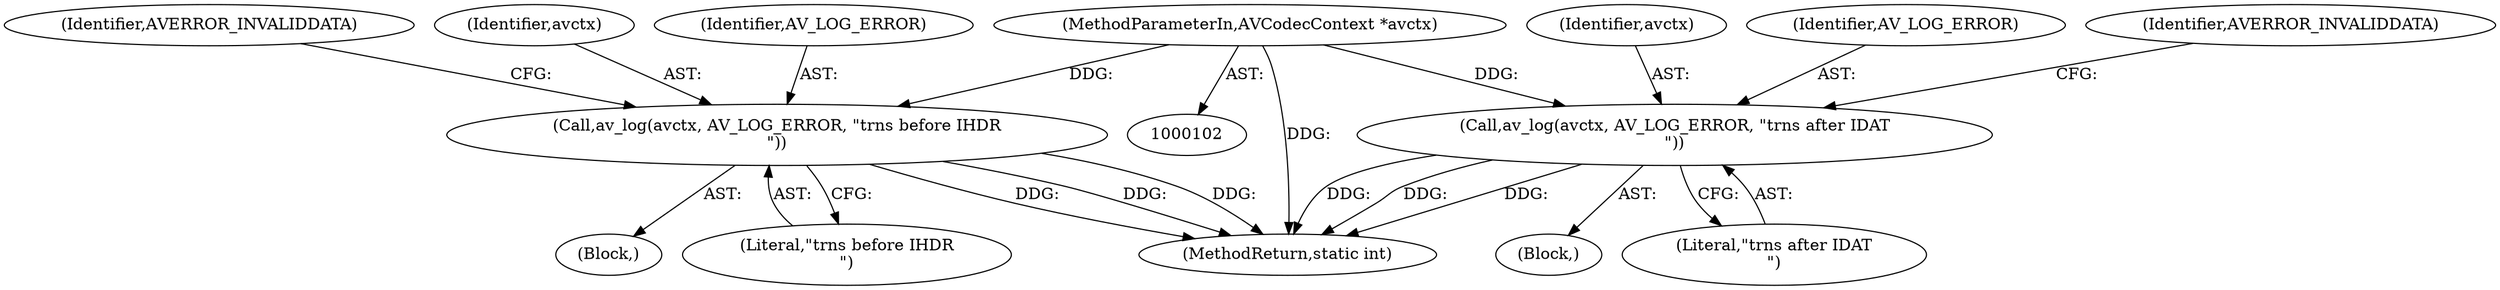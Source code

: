 digraph "0_FFmpeg_e477f09d0b3619f3d29173b2cd593e17e2d1978e_0@pointer" {
"1000103" [label="(MethodParameterIn,AVCodecContext *avctx)"];
"1000117" [label="(Call,av_log(avctx, AV_LOG_ERROR, \"trns before IHDR\n\"))"];
"1000130" [label="(Call,av_log(avctx, AV_LOG_ERROR, \"trns after IDAT\n\"))"];
"1000129" [label="(Block,)"];
"1000133" [label="(Literal,\"trns after IDAT\n\")"];
"1000117" [label="(Call,av_log(avctx, AV_LOG_ERROR, \"trns before IHDR\n\"))"];
"1000131" [label="(Identifier,avctx)"];
"1000132" [label="(Identifier,AV_LOG_ERROR)"];
"1000103" [label="(MethodParameterIn,AVCodecContext *avctx)"];
"1000120" [label="(Literal,\"trns before IHDR\n\")"];
"1000122" [label="(Identifier,AVERROR_INVALIDDATA)"];
"1000118" [label="(Identifier,avctx)"];
"1000119" [label="(Identifier,AV_LOG_ERROR)"];
"1000135" [label="(Identifier,AVERROR_INVALIDDATA)"];
"1000116" [label="(Block,)"];
"1000130" [label="(Call,av_log(avctx, AV_LOG_ERROR, \"trns after IDAT\n\"))"];
"1000296" [label="(MethodReturn,static int)"];
"1000103" -> "1000102"  [label="AST: "];
"1000103" -> "1000296"  [label="DDG: "];
"1000103" -> "1000117"  [label="DDG: "];
"1000103" -> "1000130"  [label="DDG: "];
"1000117" -> "1000116"  [label="AST: "];
"1000117" -> "1000120"  [label="CFG: "];
"1000118" -> "1000117"  [label="AST: "];
"1000119" -> "1000117"  [label="AST: "];
"1000120" -> "1000117"  [label="AST: "];
"1000122" -> "1000117"  [label="CFG: "];
"1000117" -> "1000296"  [label="DDG: "];
"1000117" -> "1000296"  [label="DDG: "];
"1000117" -> "1000296"  [label="DDG: "];
"1000130" -> "1000129"  [label="AST: "];
"1000130" -> "1000133"  [label="CFG: "];
"1000131" -> "1000130"  [label="AST: "];
"1000132" -> "1000130"  [label="AST: "];
"1000133" -> "1000130"  [label="AST: "];
"1000135" -> "1000130"  [label="CFG: "];
"1000130" -> "1000296"  [label="DDG: "];
"1000130" -> "1000296"  [label="DDG: "];
"1000130" -> "1000296"  [label="DDG: "];
}
